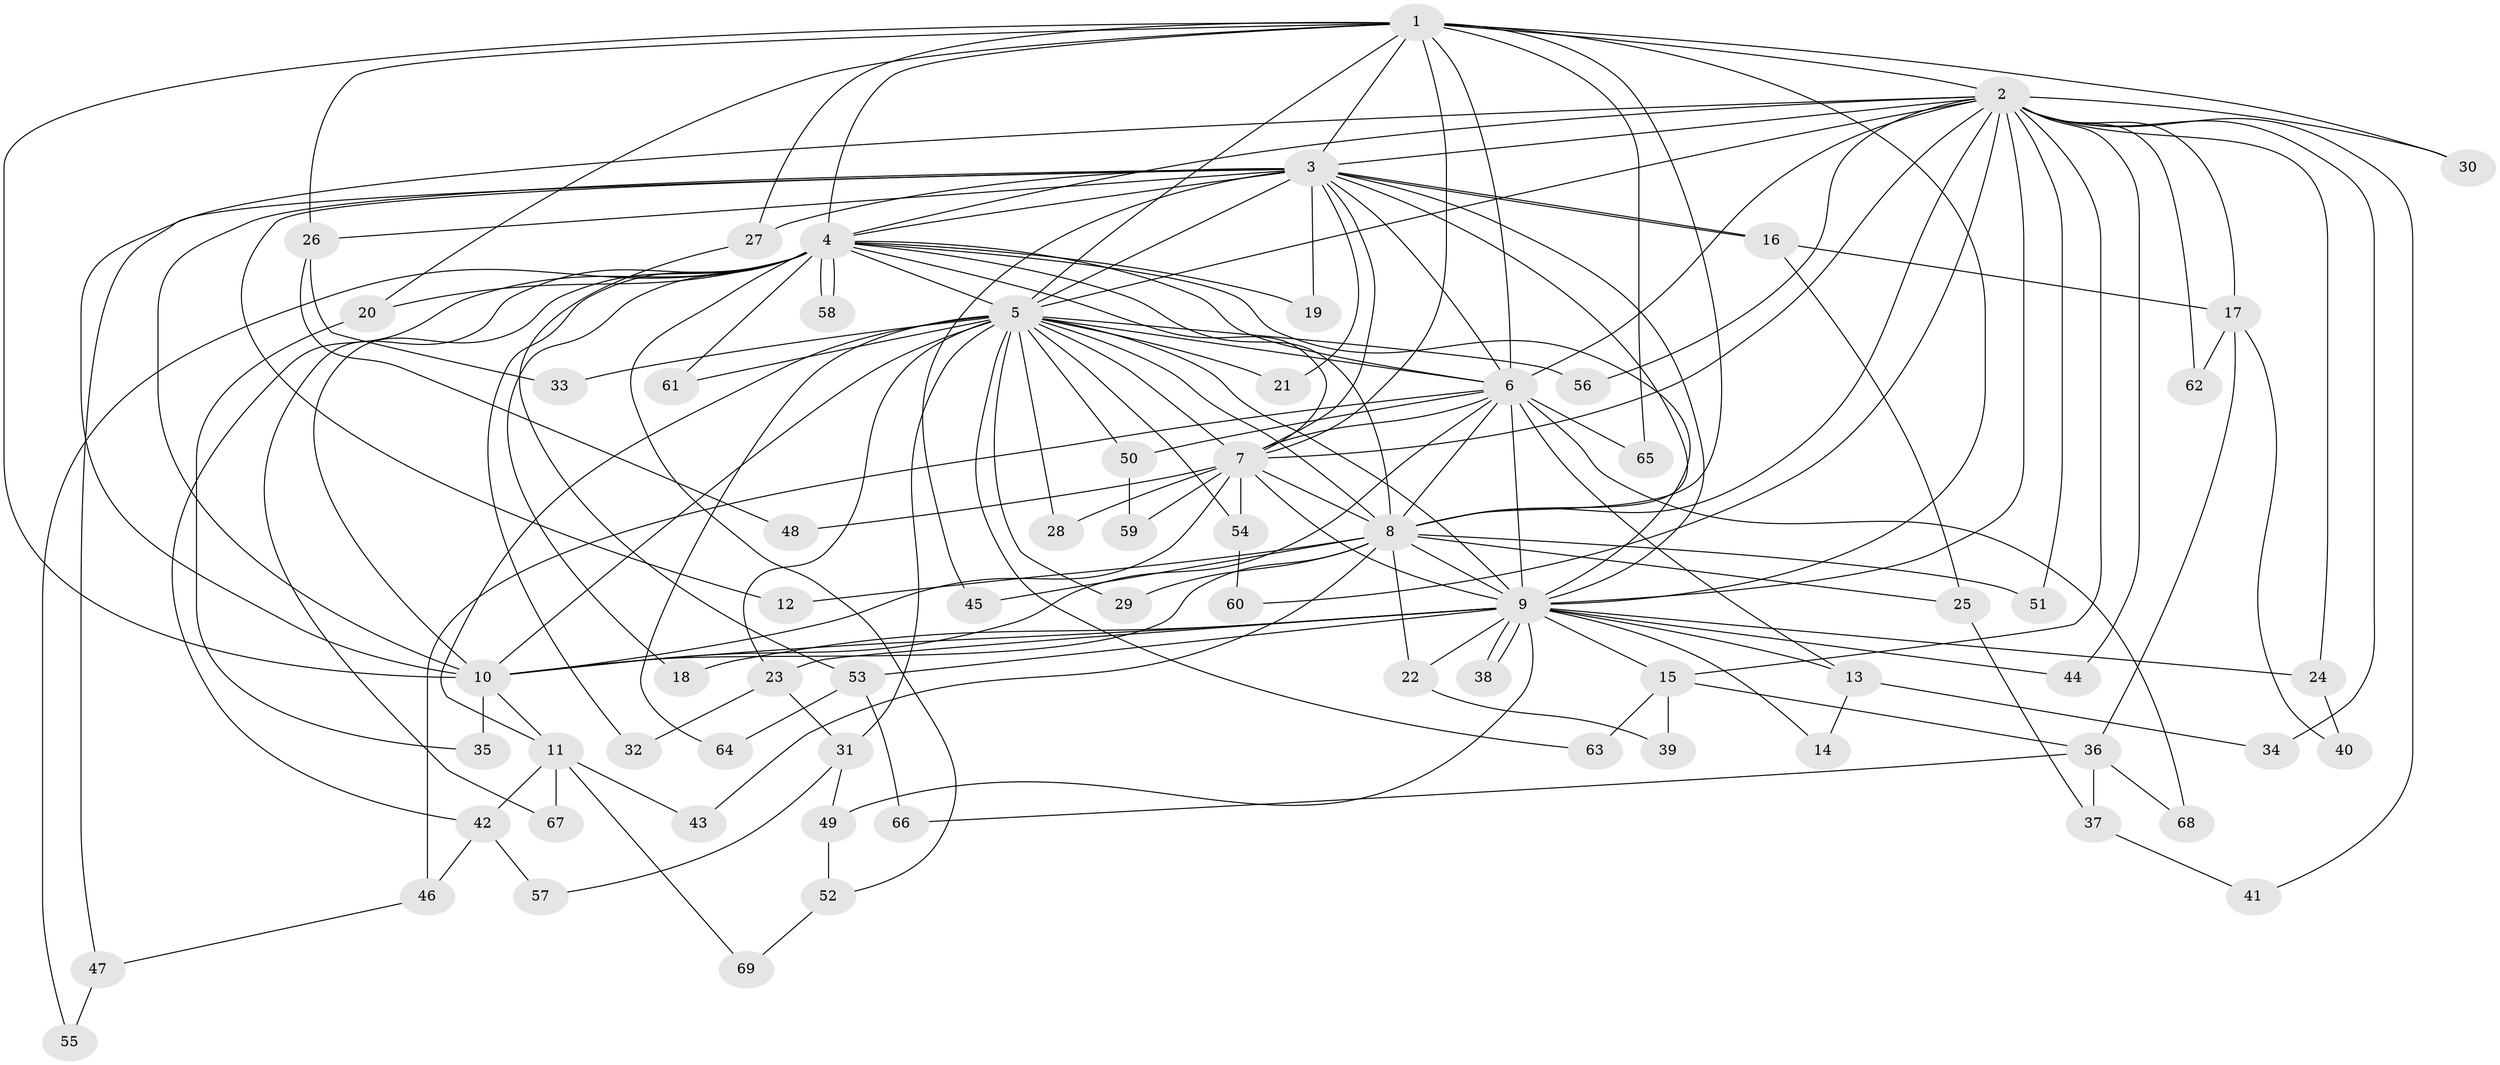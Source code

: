 // coarse degree distribution, {21: 0.018518518518518517, 18: 0.018518518518518517, 24: 0.018518518518518517, 17: 0.018518518518518517, 11: 0.018518518518518517, 9: 0.018518518518518517, 13: 0.018518518518518517, 6: 0.018518518518518517, 2: 0.48148148148148145, 4: 0.18518518518518517, 8: 0.018518518518518517, 1: 0.05555555555555555, 3: 0.1111111111111111}
// Generated by graph-tools (version 1.1) at 2025/41/03/06/25 10:41:36]
// undirected, 69 vertices, 163 edges
graph export_dot {
graph [start="1"]
  node [color=gray90,style=filled];
  1;
  2;
  3;
  4;
  5;
  6;
  7;
  8;
  9;
  10;
  11;
  12;
  13;
  14;
  15;
  16;
  17;
  18;
  19;
  20;
  21;
  22;
  23;
  24;
  25;
  26;
  27;
  28;
  29;
  30;
  31;
  32;
  33;
  34;
  35;
  36;
  37;
  38;
  39;
  40;
  41;
  42;
  43;
  44;
  45;
  46;
  47;
  48;
  49;
  50;
  51;
  52;
  53;
  54;
  55;
  56;
  57;
  58;
  59;
  60;
  61;
  62;
  63;
  64;
  65;
  66;
  67;
  68;
  69;
  1 -- 2;
  1 -- 3;
  1 -- 4;
  1 -- 5;
  1 -- 6;
  1 -- 7;
  1 -- 8;
  1 -- 9;
  1 -- 10;
  1 -- 20;
  1 -- 26;
  1 -- 27;
  1 -- 30;
  1 -- 65;
  2 -- 3;
  2 -- 4;
  2 -- 5;
  2 -- 6;
  2 -- 7;
  2 -- 8;
  2 -- 9;
  2 -- 10;
  2 -- 15;
  2 -- 17;
  2 -- 24;
  2 -- 30;
  2 -- 34;
  2 -- 41;
  2 -- 44;
  2 -- 51;
  2 -- 56;
  2 -- 60;
  2 -- 62;
  3 -- 4;
  3 -- 5;
  3 -- 6;
  3 -- 7;
  3 -- 8;
  3 -- 9;
  3 -- 10;
  3 -- 12;
  3 -- 16;
  3 -- 16;
  3 -- 19;
  3 -- 21;
  3 -- 26;
  3 -- 27;
  3 -- 45;
  3 -- 47;
  4 -- 5;
  4 -- 6;
  4 -- 7;
  4 -- 8;
  4 -- 9;
  4 -- 10;
  4 -- 18;
  4 -- 19;
  4 -- 20;
  4 -- 32;
  4 -- 42;
  4 -- 52;
  4 -- 55;
  4 -- 58;
  4 -- 58;
  4 -- 61;
  4 -- 67;
  5 -- 6;
  5 -- 7;
  5 -- 8;
  5 -- 9;
  5 -- 10;
  5 -- 11;
  5 -- 21;
  5 -- 23;
  5 -- 28;
  5 -- 29;
  5 -- 31;
  5 -- 33;
  5 -- 50;
  5 -- 54;
  5 -- 56;
  5 -- 61;
  5 -- 63;
  5 -- 64;
  6 -- 7;
  6 -- 8;
  6 -- 9;
  6 -- 10;
  6 -- 13;
  6 -- 46;
  6 -- 50;
  6 -- 65;
  6 -- 68;
  7 -- 8;
  7 -- 9;
  7 -- 10;
  7 -- 28;
  7 -- 48;
  7 -- 54;
  7 -- 59;
  8 -- 9;
  8 -- 10;
  8 -- 12;
  8 -- 22;
  8 -- 25;
  8 -- 29;
  8 -- 43;
  8 -- 45;
  8 -- 51;
  9 -- 10;
  9 -- 13;
  9 -- 14;
  9 -- 15;
  9 -- 18;
  9 -- 22;
  9 -- 23;
  9 -- 24;
  9 -- 38;
  9 -- 38;
  9 -- 44;
  9 -- 49;
  9 -- 53;
  10 -- 11;
  10 -- 35;
  11 -- 42;
  11 -- 43;
  11 -- 67;
  11 -- 69;
  13 -- 14;
  13 -- 34;
  15 -- 36;
  15 -- 39;
  15 -- 63;
  16 -- 17;
  16 -- 25;
  17 -- 36;
  17 -- 40;
  17 -- 62;
  20 -- 35;
  22 -- 39;
  23 -- 31;
  23 -- 32;
  24 -- 40;
  25 -- 37;
  26 -- 33;
  26 -- 48;
  27 -- 53;
  31 -- 49;
  31 -- 57;
  36 -- 37;
  36 -- 66;
  36 -- 68;
  37 -- 41;
  42 -- 46;
  42 -- 57;
  46 -- 47;
  47 -- 55;
  49 -- 52;
  50 -- 59;
  52 -- 69;
  53 -- 64;
  53 -- 66;
  54 -- 60;
}

